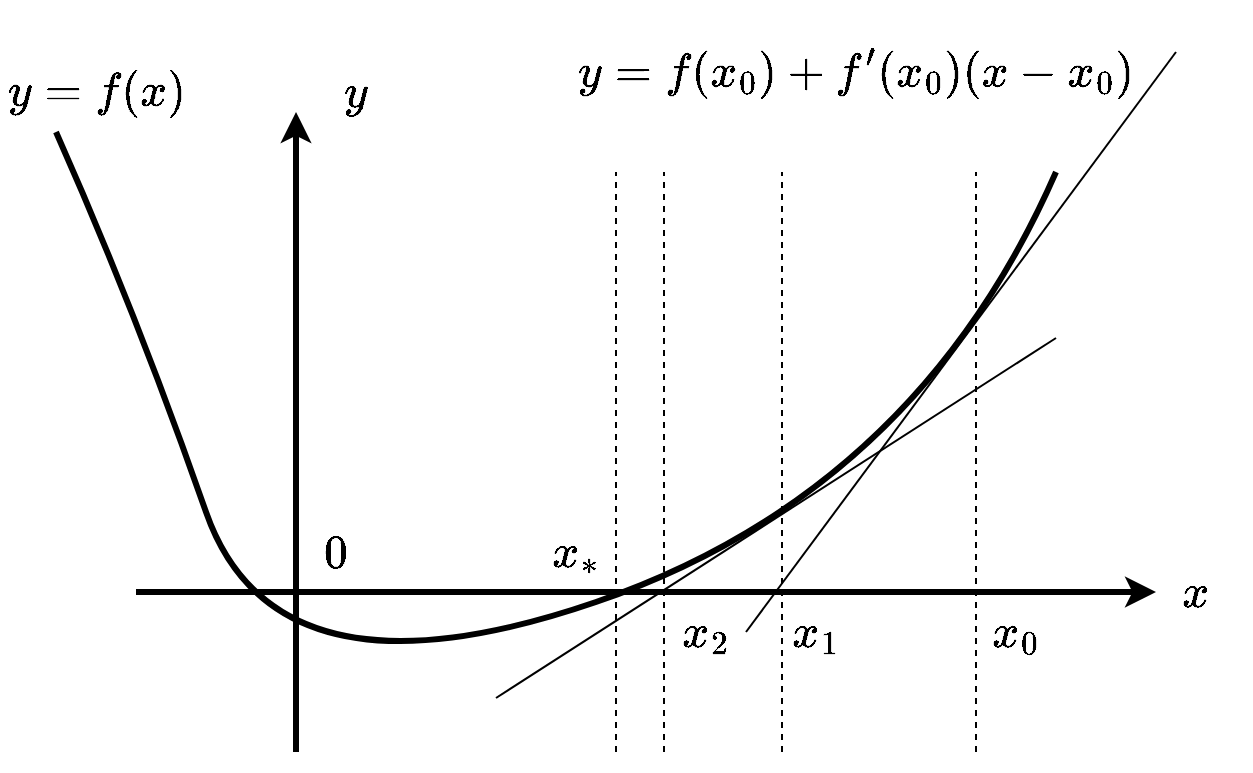 <mxfile version="14.4.3" type="device"><diagram id="RypEx5LbXyjsmaKCnZw5" name="Newton"><mxGraphModel dx="946" dy="672" grid="1" gridSize="10" guides="1" tooltips="1" connect="1" arrows="1" fold="1" page="1" pageScale="1" pageWidth="850" pageHeight="1100" math="1" shadow="0"><root><mxCell id="qZUpqlAHFSTBWl4ut_Hk-0"/><mxCell id="qZUpqlAHFSTBWl4ut_Hk-1" parent="qZUpqlAHFSTBWl4ut_Hk-0"/><mxCell id="qZUpqlAHFSTBWl4ut_Hk-2" value="" style="endArrow=classic;html=1;strokeWidth=3;" parent="qZUpqlAHFSTBWl4ut_Hk-1" edge="1"><mxGeometry width="50" height="50" relative="1" as="geometry"><mxPoint x="120" y="320" as="sourcePoint"/><mxPoint x="630" y="320" as="targetPoint"/></mxGeometry></mxCell><mxCell id="qZUpqlAHFSTBWl4ut_Hk-4" value="" style="curved=1;endArrow=none;html=1;strokeWidth=3;endFill=0;" parent="qZUpqlAHFSTBWl4ut_Hk-1" edge="1"><mxGeometry width="50" height="50" relative="1" as="geometry"><mxPoint x="580" y="110" as="sourcePoint"/><mxPoint x="80" y="90" as="targetPoint"/><Array as="points"><mxPoint x="510" y="270"/><mxPoint x="190" y="380"/><mxPoint x="120" y="180"/><mxPoint x="80" y="90"/></Array></mxGeometry></mxCell><mxCell id="qZUpqlAHFSTBWl4ut_Hk-6" value="" style="endArrow=none;html=1;strokeWidth=1;" parent="qZUpqlAHFSTBWl4ut_Hk-1" edge="1"><mxGeometry width="50" height="50" relative="1" as="geometry"><mxPoint x="300" y="373" as="sourcePoint"/><mxPoint x="580" y="193" as="targetPoint"/></mxGeometry></mxCell><mxCell id="qZUpqlAHFSTBWl4ut_Hk-7" value="" style="endArrow=none;html=1;strokeWidth=1;dashed=1;" parent="qZUpqlAHFSTBWl4ut_Hk-1" edge="1"><mxGeometry width="50" height="50" relative="1" as="geometry"><mxPoint x="443" y="400" as="sourcePoint"/><mxPoint x="443" y="110" as="targetPoint"/></mxGeometry></mxCell><mxCell id="qZUpqlAHFSTBWl4ut_Hk-8" value="" style="endArrow=none;html=1;strokeWidth=1;exitX=1;exitY=0.5;exitDx=0;exitDy=0;" parent="qZUpqlAHFSTBWl4ut_Hk-1" source="qZUpqlAHFSTBWl4ut_Hk-24" edge="1"><mxGeometry width="50" height="50" relative="1" as="geometry"><mxPoint x="430" y="338" as="sourcePoint"/><mxPoint x="640" y="50" as="targetPoint"/></mxGeometry></mxCell><mxCell id="qZUpqlAHFSTBWl4ut_Hk-9" value="" style="endArrow=none;html=1;strokeWidth=1;dashed=1;" parent="qZUpqlAHFSTBWl4ut_Hk-1" edge="1"><mxGeometry width="50" height="50" relative="1" as="geometry"><mxPoint x="540" y="400" as="sourcePoint"/><mxPoint x="540" y="110" as="targetPoint"/></mxGeometry></mxCell><mxCell id="qZUpqlAHFSTBWl4ut_Hk-11" value="" style="endArrow=none;html=1;strokeWidth=1;dashed=1;" parent="qZUpqlAHFSTBWl4ut_Hk-1" edge="1"><mxGeometry width="50" height="50" relative="1" as="geometry"><mxPoint x="384" y="400" as="sourcePoint"/><mxPoint x="384" y="110" as="targetPoint"/></mxGeometry></mxCell><mxCell id="qZUpqlAHFSTBWl4ut_Hk-12" value="$$x_0$$" style="text;html=1;strokeColor=none;fillColor=none;align=center;verticalAlign=middle;whiteSpace=wrap;rounded=0;fontSize=20;" parent="qZUpqlAHFSTBWl4ut_Hk-1" vertex="1"><mxGeometry x="540" y="330" width="40" height="20" as="geometry"/></mxCell><mxCell id="qZUpqlAHFSTBWl4ut_Hk-13" value="$$x$$" style="text;html=1;strokeColor=none;fillColor=none;align=center;verticalAlign=middle;whiteSpace=wrap;rounded=0;fontSize=20;" parent="qZUpqlAHFSTBWl4ut_Hk-1" vertex="1"><mxGeometry x="630" y="310" width="40" height="20" as="geometry"/></mxCell><mxCell id="qZUpqlAHFSTBWl4ut_Hk-14" value="" style="endArrow=classic;html=1;strokeWidth=3;" parent="qZUpqlAHFSTBWl4ut_Hk-1" edge="1"><mxGeometry width="50" height="50" relative="1" as="geometry"><mxPoint x="200" y="400" as="sourcePoint"/><mxPoint x="200" y="80" as="targetPoint"/></mxGeometry></mxCell><mxCell id="qZUpqlAHFSTBWl4ut_Hk-15" value="$$0$$" style="text;html=1;strokeColor=none;fillColor=none;align=center;verticalAlign=middle;whiteSpace=wrap;rounded=0;fontSize=20;" parent="qZUpqlAHFSTBWl4ut_Hk-1" vertex="1"><mxGeometry x="200" y="290" width="40" height="20" as="geometry"/></mxCell><mxCell id="qZUpqlAHFSTBWl4ut_Hk-16" value="$$y$$" style="text;html=1;strokeColor=none;fillColor=none;align=center;verticalAlign=middle;whiteSpace=wrap;rounded=0;fontSize=20;" parent="qZUpqlAHFSTBWl4ut_Hk-1" vertex="1"><mxGeometry x="210" y="60" width="40" height="20" as="geometry"/></mxCell><mxCell id="qZUpqlAHFSTBWl4ut_Hk-17" value="$$y=f(x_0) + f'(x_0)(x - x_0)$$" style="text;html=1;strokeColor=none;fillColor=none;align=center;verticalAlign=middle;whiteSpace=wrap;rounded=0;fontSize=20;" parent="qZUpqlAHFSTBWl4ut_Hk-1" vertex="1"><mxGeometry x="460" y="50" width="40" height="20" as="geometry"/></mxCell><mxCell id="qZUpqlAHFSTBWl4ut_Hk-25" value="$$y=f(x)$$" style="text;html=1;strokeColor=none;fillColor=none;align=center;verticalAlign=middle;whiteSpace=wrap;rounded=0;fontSize=20;" parent="qZUpqlAHFSTBWl4ut_Hk-1" vertex="1"><mxGeometry x="80" y="60" width="40" height="20" as="geometry"/></mxCell><mxCell id="qZUpqlAHFSTBWl4ut_Hk-21" value="$$x_1$$" style="text;html=1;strokeColor=none;fillColor=none;align=center;verticalAlign=middle;whiteSpace=wrap;rounded=0;fontSize=20;" parent="qZUpqlAHFSTBWl4ut_Hk-1" vertex="1"><mxGeometry x="440" y="330" width="40" height="20" as="geometry"/></mxCell><mxCell id="qZUpqlAHFSTBWl4ut_Hk-22" value="" style="endArrow=none;html=1;strokeWidth=1;dashed=1;" parent="qZUpqlAHFSTBWl4ut_Hk-1" edge="1"><mxGeometry width="50" height="50" relative="1" as="geometry"><mxPoint x="360" y="400" as="sourcePoint"/><mxPoint x="360" y="110" as="targetPoint"/></mxGeometry></mxCell><mxCell id="qZUpqlAHFSTBWl4ut_Hk-23" value="$$x_*$$" style="text;html=1;strokeColor=none;fillColor=none;align=center;verticalAlign=middle;whiteSpace=wrap;rounded=0;fontSize=20;" parent="qZUpqlAHFSTBWl4ut_Hk-1" vertex="1"><mxGeometry x="320" y="290" width="40" height="20" as="geometry"/></mxCell><mxCell id="qZUpqlAHFSTBWl4ut_Hk-24" value="$$x_2$$" style="text;html=1;strokeColor=none;fillColor=none;align=center;verticalAlign=middle;whiteSpace=wrap;rounded=0;fontSize=20;" parent="qZUpqlAHFSTBWl4ut_Hk-1" vertex="1"><mxGeometry x="385" y="330" width="40" height="20" as="geometry"/></mxCell></root></mxGraphModel></diagram></mxfile>